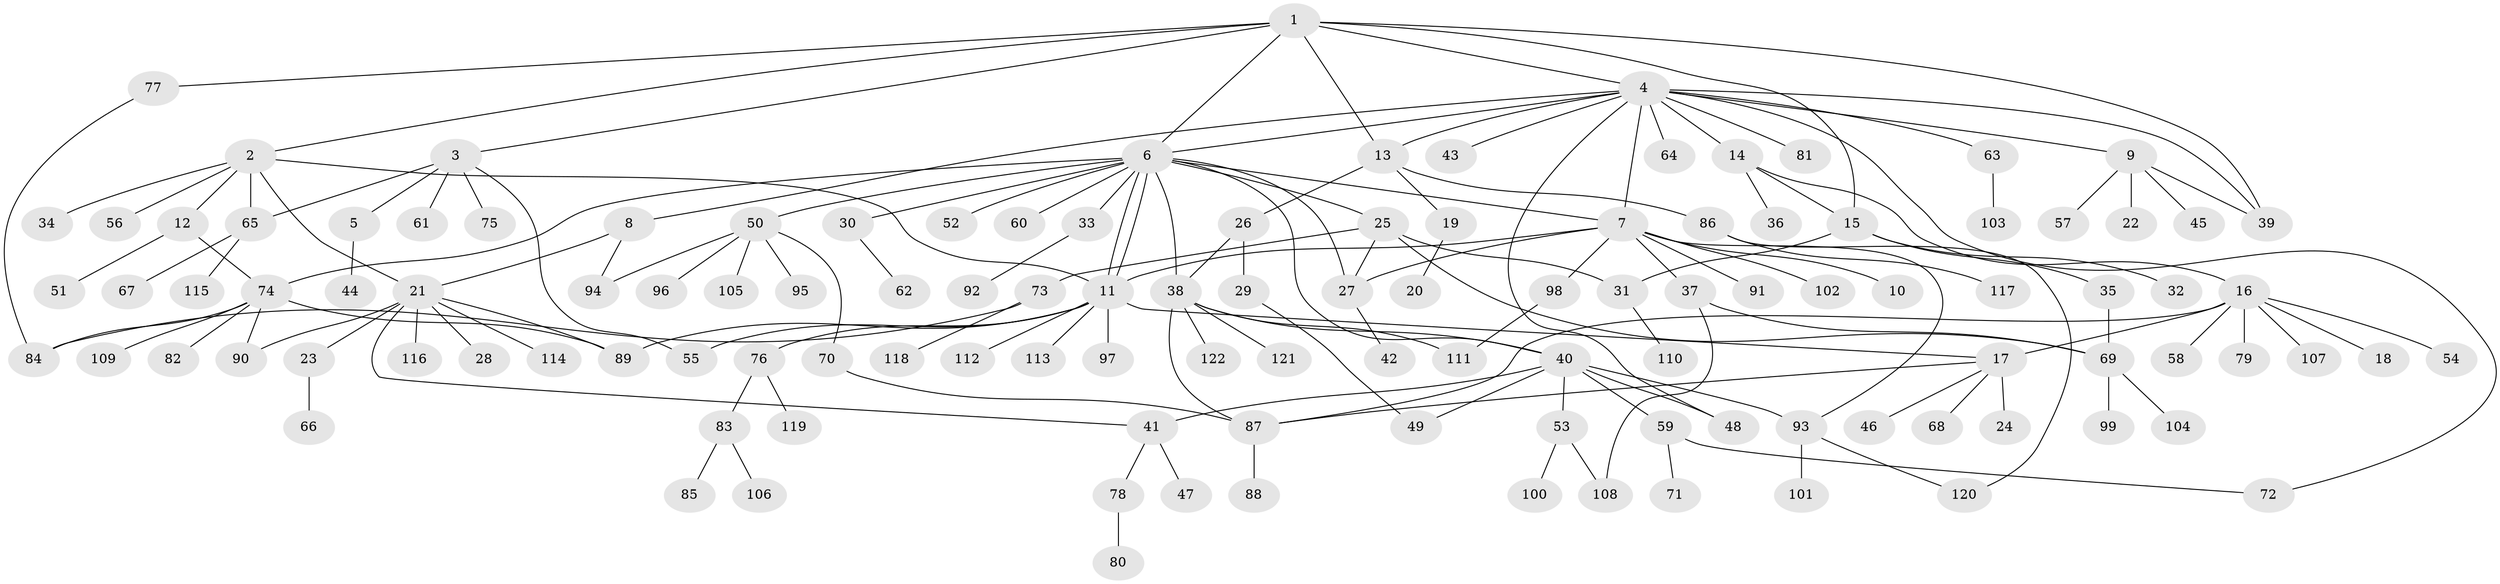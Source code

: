 // coarse degree distribution, {8: 0.05555555555555555, 15: 0.011111111111111112, 6: 0.03333333333333333, 13: 0.022222222222222223, 9: 0.011111111111111112, 3: 0.13333333333333333, 4: 0.03333333333333333, 1: 0.5111111111111111, 7: 0.022222222222222223, 5: 0.022222222222222223, 2: 0.14444444444444443}
// Generated by graph-tools (version 1.1) at 2025/51/02/27/25 19:51:58]
// undirected, 122 vertices, 159 edges
graph export_dot {
graph [start="1"]
  node [color=gray90,style=filled];
  1;
  2;
  3;
  4;
  5;
  6;
  7;
  8;
  9;
  10;
  11;
  12;
  13;
  14;
  15;
  16;
  17;
  18;
  19;
  20;
  21;
  22;
  23;
  24;
  25;
  26;
  27;
  28;
  29;
  30;
  31;
  32;
  33;
  34;
  35;
  36;
  37;
  38;
  39;
  40;
  41;
  42;
  43;
  44;
  45;
  46;
  47;
  48;
  49;
  50;
  51;
  52;
  53;
  54;
  55;
  56;
  57;
  58;
  59;
  60;
  61;
  62;
  63;
  64;
  65;
  66;
  67;
  68;
  69;
  70;
  71;
  72;
  73;
  74;
  75;
  76;
  77;
  78;
  79;
  80;
  81;
  82;
  83;
  84;
  85;
  86;
  87;
  88;
  89;
  90;
  91;
  92;
  93;
  94;
  95;
  96;
  97;
  98;
  99;
  100;
  101;
  102;
  103;
  104;
  105;
  106;
  107;
  108;
  109;
  110;
  111;
  112;
  113;
  114;
  115;
  116;
  117;
  118;
  119;
  120;
  121;
  122;
  1 -- 2;
  1 -- 3;
  1 -- 4;
  1 -- 6;
  1 -- 13;
  1 -- 15;
  1 -- 39;
  1 -- 77;
  2 -- 11;
  2 -- 12;
  2 -- 21;
  2 -- 34;
  2 -- 56;
  2 -- 65;
  3 -- 5;
  3 -- 55;
  3 -- 61;
  3 -- 65;
  3 -- 75;
  4 -- 6;
  4 -- 7;
  4 -- 8;
  4 -- 9;
  4 -- 13;
  4 -- 14;
  4 -- 39;
  4 -- 43;
  4 -- 48;
  4 -- 63;
  4 -- 64;
  4 -- 72;
  4 -- 81;
  5 -- 44;
  6 -- 7;
  6 -- 11;
  6 -- 11;
  6 -- 25;
  6 -- 27;
  6 -- 30;
  6 -- 33;
  6 -- 38;
  6 -- 40;
  6 -- 50;
  6 -- 52;
  6 -- 60;
  6 -- 74;
  7 -- 10;
  7 -- 11;
  7 -- 27;
  7 -- 37;
  7 -- 91;
  7 -- 93;
  7 -- 98;
  7 -- 102;
  8 -- 21;
  8 -- 94;
  9 -- 22;
  9 -- 39;
  9 -- 45;
  9 -- 57;
  11 -- 17;
  11 -- 55;
  11 -- 76;
  11 -- 89;
  11 -- 97;
  11 -- 112;
  11 -- 113;
  12 -- 51;
  12 -- 74;
  13 -- 19;
  13 -- 26;
  13 -- 86;
  14 -- 15;
  14 -- 16;
  14 -- 36;
  15 -- 31;
  15 -- 32;
  15 -- 35;
  16 -- 17;
  16 -- 18;
  16 -- 54;
  16 -- 58;
  16 -- 79;
  16 -- 87;
  16 -- 107;
  17 -- 24;
  17 -- 46;
  17 -- 68;
  17 -- 87;
  19 -- 20;
  21 -- 23;
  21 -- 28;
  21 -- 41;
  21 -- 89;
  21 -- 90;
  21 -- 114;
  21 -- 116;
  23 -- 66;
  25 -- 27;
  25 -- 31;
  25 -- 69;
  25 -- 73;
  26 -- 29;
  26 -- 38;
  27 -- 42;
  29 -- 49;
  30 -- 62;
  31 -- 110;
  33 -- 92;
  35 -- 69;
  37 -- 69;
  37 -- 108;
  38 -- 40;
  38 -- 87;
  38 -- 111;
  38 -- 121;
  38 -- 122;
  40 -- 41;
  40 -- 48;
  40 -- 49;
  40 -- 53;
  40 -- 59;
  40 -- 93;
  41 -- 47;
  41 -- 78;
  50 -- 70;
  50 -- 94;
  50 -- 95;
  50 -- 96;
  50 -- 105;
  53 -- 100;
  53 -- 108;
  59 -- 71;
  59 -- 72;
  63 -- 103;
  65 -- 67;
  65 -- 115;
  69 -- 99;
  69 -- 104;
  70 -- 87;
  73 -- 84;
  73 -- 118;
  74 -- 82;
  74 -- 84;
  74 -- 89;
  74 -- 90;
  74 -- 109;
  76 -- 83;
  76 -- 119;
  77 -- 84;
  78 -- 80;
  83 -- 85;
  83 -- 106;
  86 -- 117;
  86 -- 120;
  87 -- 88;
  93 -- 101;
  93 -- 120;
  98 -- 111;
}
